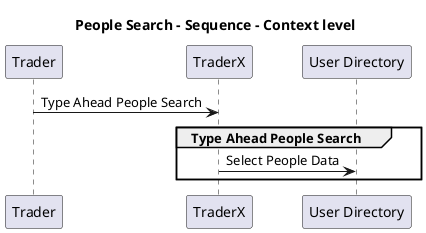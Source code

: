 @startuml

title People Search - Sequence - Context level

participant "Trader" as TraderX.Actors.Trader
participant "TraderX" as TraderX.SoftwareSystems.TraderX
participant "User Directory" as TraderX.SoftwareSystems.UserDirectory

TraderX.Actors.Trader -> TraderX.SoftwareSystems.TraderX : Type Ahead People Search
group Type Ahead People Search
TraderX.SoftwareSystems.TraderX -> TraderX.SoftwareSystems.UserDirectory : Select People Data
end


@enduml
